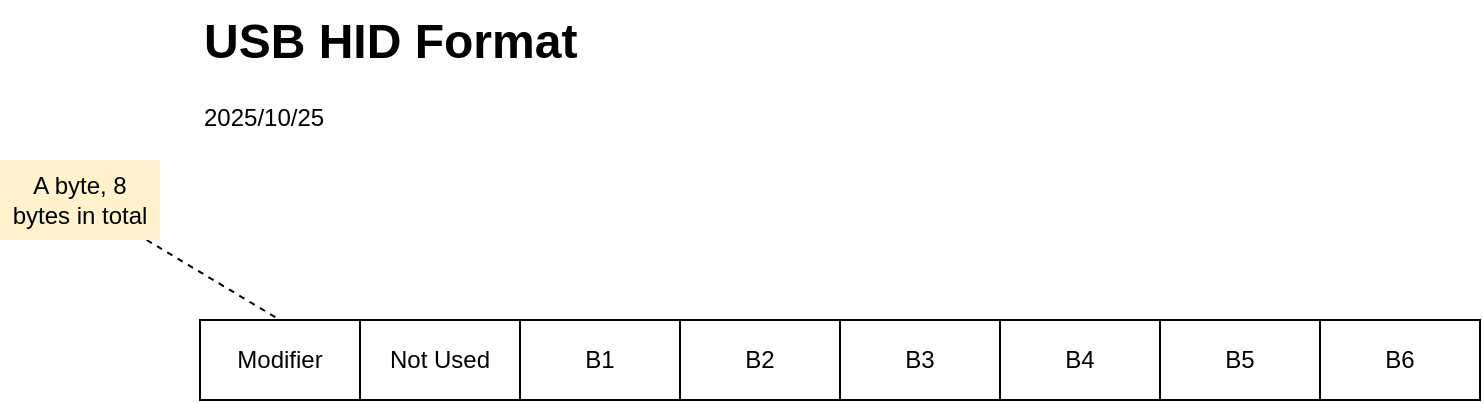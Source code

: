 <mxfile>
    <diagram id="yCvLpg0Wx1_suRCPxEYC" name="Page-1">
        <mxGraphModel dx="1344" dy="786" grid="1" gridSize="10" guides="1" tooltips="1" connect="1" arrows="1" fold="1" page="1" pageScale="1" pageWidth="850" pageHeight="1100" math="0" shadow="0">
            <root>
                <mxCell id="0"/>
                <mxCell id="1" parent="0"/>
                <mxCell id="2" value="Modifier" style="rounded=0;whiteSpace=wrap;html=1;" vertex="1" parent="1">
                    <mxGeometry x="120" y="200" width="80" height="40" as="geometry"/>
                </mxCell>
                <mxCell id="3" value="&lt;h1 style=&quot;margin-top: 0px;&quot;&gt;USB HID Format&lt;/h1&gt;&lt;p&gt;2025/10/25&lt;/p&gt;" style="text;html=1;whiteSpace=wrap;overflow=hidden;rounded=0;" vertex="1" parent="1">
                    <mxGeometry x="120" y="40" width="380" height="70" as="geometry"/>
                </mxCell>
                <mxCell id="4" value="Not Used" style="rounded=0;whiteSpace=wrap;html=1;" vertex="1" parent="1">
                    <mxGeometry x="200" y="200" width="80" height="40" as="geometry"/>
                </mxCell>
                <mxCell id="5" value="B4" style="rounded=0;whiteSpace=wrap;html=1;" vertex="1" parent="1">
                    <mxGeometry x="520" y="200" width="80" height="40" as="geometry"/>
                </mxCell>
                <mxCell id="6" value="B5" style="rounded=0;whiteSpace=wrap;html=1;" vertex="1" parent="1">
                    <mxGeometry x="600" y="200" width="80" height="40" as="geometry"/>
                </mxCell>
                <mxCell id="7" value="B6" style="rounded=0;whiteSpace=wrap;html=1;" vertex="1" parent="1">
                    <mxGeometry x="680" y="200" width="80" height="40" as="geometry"/>
                </mxCell>
                <mxCell id="8" value="B3" style="rounded=0;whiteSpace=wrap;html=1;" vertex="1" parent="1">
                    <mxGeometry x="440" y="200" width="80" height="40" as="geometry"/>
                </mxCell>
                <mxCell id="9" value="B2" style="rounded=0;whiteSpace=wrap;html=1;" vertex="1" parent="1">
                    <mxGeometry x="360" y="200" width="80" height="40" as="geometry"/>
                </mxCell>
                <mxCell id="10" value="B1" style="rounded=0;whiteSpace=wrap;html=1;" vertex="1" parent="1">
                    <mxGeometry x="280" y="200" width="80" height="40" as="geometry"/>
                </mxCell>
                <mxCell id="12" style="edgeStyle=none;html=1;entryX=0.5;entryY=0;entryDx=0;entryDy=0;endArrow=none;endFill=0;dashed=1;" edge="1" parent="1" source="11" target="2">
                    <mxGeometry relative="1" as="geometry"/>
                </mxCell>
                <mxCell id="11" value="A byte, 8 bytes in total" style="rounded=0;whiteSpace=wrap;html=1;fillColor=#fff2cc;strokeColor=none;" vertex="1" parent="1">
                    <mxGeometry x="20" y="120" width="80" height="40" as="geometry"/>
                </mxCell>
            </root>
        </mxGraphModel>
    </diagram>
</mxfile>